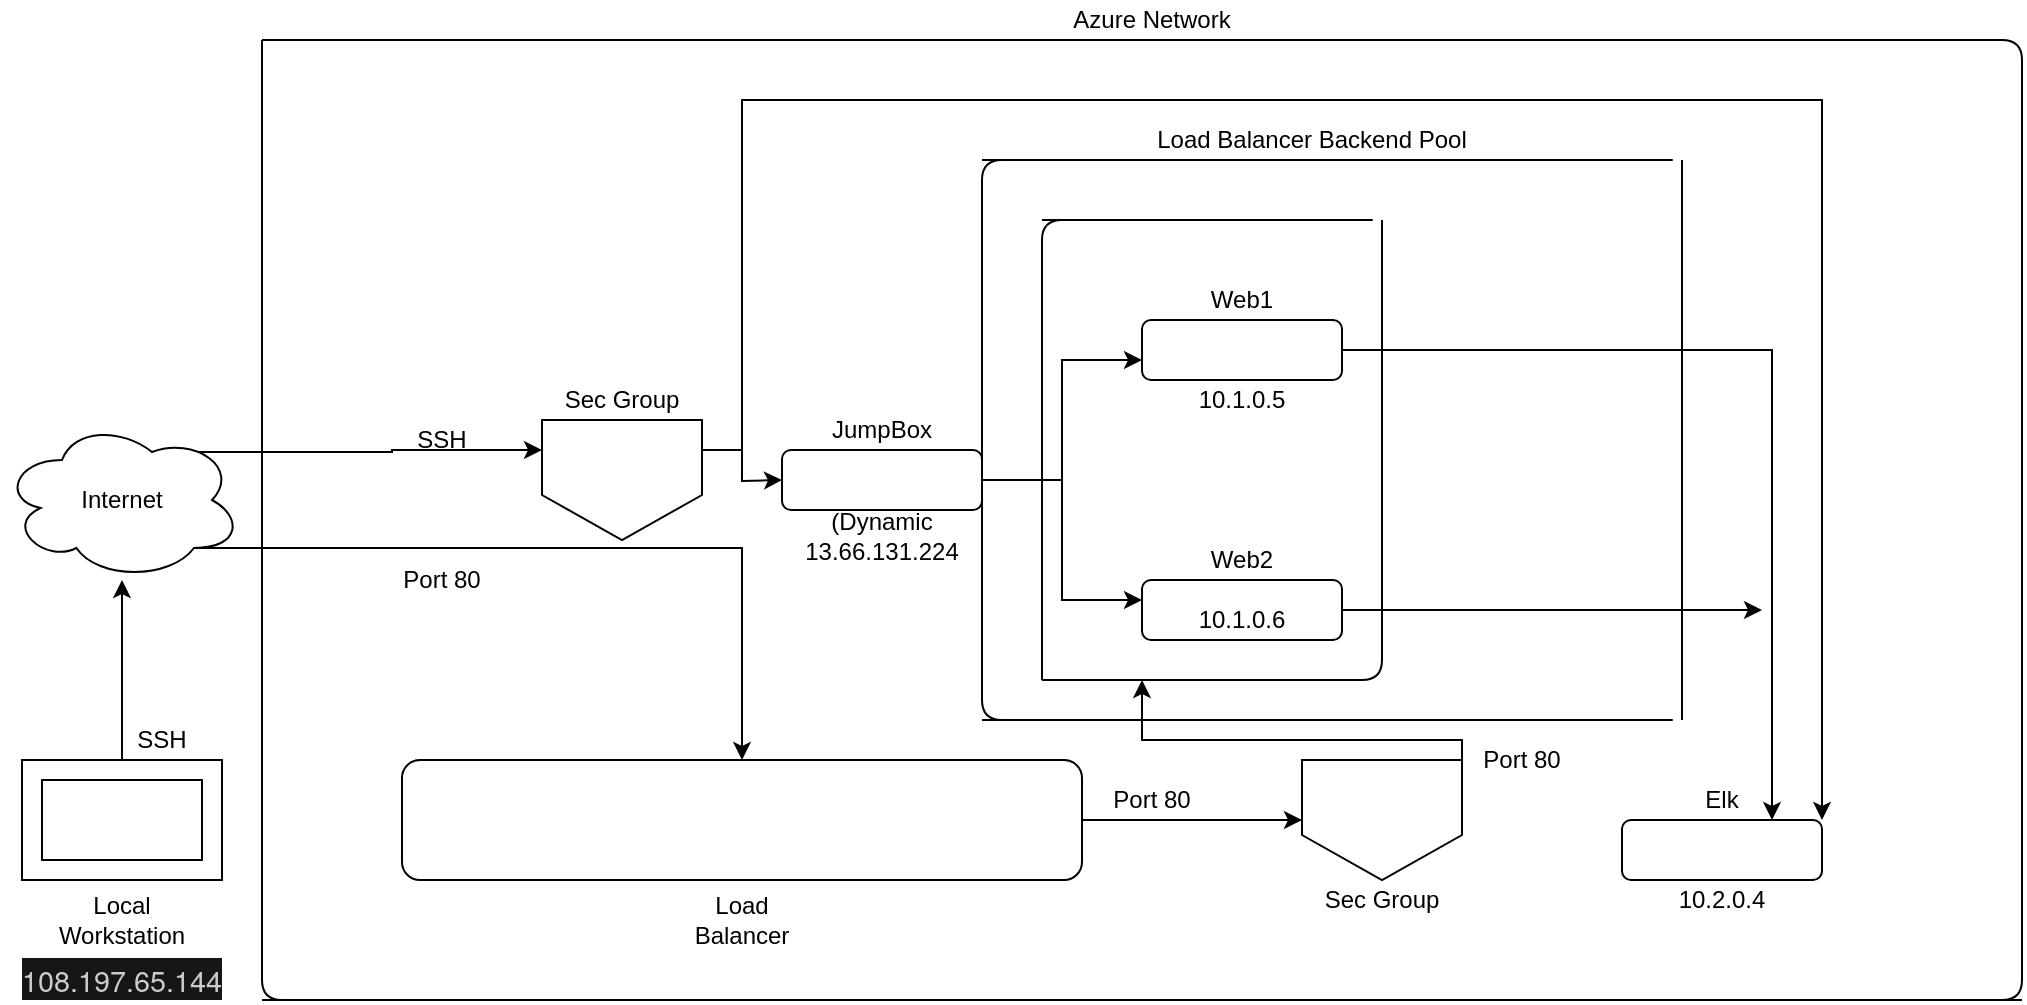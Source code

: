 <mxfile version="13.5.8" type="google"><diagram id="prtHgNgQTEPvFCAcTncT" name="Page-1"><mxGraphModel dx="682" dy="307" grid="1" gridSize="10" guides="1" tooltips="1" connect="1" arrows="1" fold="1" page="1" pageScale="1" pageWidth="1100" pageHeight="1700" math="0" shadow="0"><root><mxCell id="0"/><mxCell id="1" parent="0"/><mxCell id="GTSh0KbGShVwzNWn23Ib-3" style="edgeStyle=orthogonalEdgeStyle;rounded=0;orthogonalLoop=1;jettySize=auto;html=1;exitX=0.5;exitY=0;exitDx=0;exitDy=0;exitPerimeter=0;entryX=0.5;entryY=1;entryDx=0;entryDy=0;entryPerimeter=0;" parent="1" source="GTSh0KbGShVwzNWn23Ib-1" target="GTSh0KbGShVwzNWn23Ib-2" edge="1"><mxGeometry relative="1" as="geometry"/></mxCell><mxCell id="GTSh0KbGShVwzNWn23Ib-1" value="" style="verticalLabelPosition=bottom;verticalAlign=top;html=1;shape=mxgraph.basic.frame;dx=10;" parent="1" vertex="1"><mxGeometry x="40" y="1160" width="100" height="60" as="geometry"/></mxCell><mxCell id="GTSh0KbGShVwzNWn23Ib-5" style="edgeStyle=orthogonalEdgeStyle;rounded=0;orthogonalLoop=1;jettySize=auto;html=1;exitX=0.8;exitY=0.8;exitDx=0;exitDy=0;exitPerimeter=0;" parent="1" source="GTSh0KbGShVwzNWn23Ib-2" target="GTSh0KbGShVwzNWn23Ib-6" edge="1"><mxGeometry relative="1" as="geometry"><mxPoint x="360" y="1200" as="targetPoint"/></mxGeometry></mxCell><mxCell id="GTSh0KbGShVwzNWn23Ib-16" style="edgeStyle=orthogonalEdgeStyle;rounded=0;orthogonalLoop=1;jettySize=auto;html=1;exitX=0.625;exitY=0.2;exitDx=0;exitDy=0;exitPerimeter=0;entryX=0;entryY=0.25;entryDx=0;entryDy=0;" parent="1" source="GTSh0KbGShVwzNWn23Ib-2" target="GTSh0KbGShVwzNWn23Ib-13" edge="1"><mxGeometry relative="1" as="geometry"/></mxCell><mxCell id="GTSh0KbGShVwzNWn23Ib-2" value="" style="ellipse;shape=cloud;whiteSpace=wrap;html=1;" parent="1" vertex="1"><mxGeometry x="30" y="990" width="120" height="80" as="geometry"/></mxCell><mxCell id="GTSh0KbGShVwzNWn23Ib-15" style="edgeStyle=orthogonalEdgeStyle;rounded=0;orthogonalLoop=1;jettySize=auto;html=1;exitX=1;exitY=0.5;exitDx=0;exitDy=0;entryX=0;entryY=0.5;entryDx=0;entryDy=0;" parent="1" source="GTSh0KbGShVwzNWn23Ib-6" target="GTSh0KbGShVwzNWn23Ib-14" edge="1"><mxGeometry relative="1" as="geometry"/></mxCell><mxCell id="GTSh0KbGShVwzNWn23Ib-6" value="" style="rounded=1;whiteSpace=wrap;html=1;" parent="1" vertex="1"><mxGeometry x="230" y="1160" width="340" height="60" as="geometry"/></mxCell><mxCell id="GTSh0KbGShVwzNWn23Ib-7" value="Load Balancer" style="text;html=1;strokeColor=none;fillColor=none;align=center;verticalAlign=middle;whiteSpace=wrap;rounded=0;" parent="1" vertex="1"><mxGeometry x="380" y="1230" width="40" height="20" as="geometry"/></mxCell><mxCell id="GTSh0KbGShVwzNWn23Ib-8" value="Local Workstation" style="text;html=1;strokeColor=none;fillColor=none;align=center;verticalAlign=middle;whiteSpace=wrap;rounded=0;" parent="1" vertex="1"><mxGeometry x="70" y="1230" width="40" height="20" as="geometry"/></mxCell><mxCell id="GTSh0KbGShVwzNWn23Ib-10" value="SSH" style="text;html=1;strokeColor=none;fillColor=none;align=center;verticalAlign=middle;whiteSpace=wrap;rounded=0;" parent="1" vertex="1"><mxGeometry x="90" y="1140" width="40" height="20" as="geometry"/></mxCell><mxCell id="GTSh0KbGShVwzNWn23Ib-11" value="Internet" style="text;html=1;strokeColor=none;fillColor=none;align=center;verticalAlign=middle;whiteSpace=wrap;rounded=0;" parent="1" vertex="1"><mxGeometry x="70" y="1020" width="40" height="20" as="geometry"/></mxCell><mxCell id="GTSh0KbGShVwzNWn23Ib-12" value="Port 80" style="text;html=1;strokeColor=none;fillColor=none;align=center;verticalAlign=middle;whiteSpace=wrap;rounded=0;" parent="1" vertex="1"><mxGeometry x="220" y="1060" width="60" height="20" as="geometry"/></mxCell><mxCell id="GTSh0KbGShVwzNWn23Ib-24" style="edgeStyle=orthogonalEdgeStyle;rounded=0;orthogonalLoop=1;jettySize=auto;html=1;exitX=1;exitY=0.25;exitDx=0;exitDy=0;entryX=0;entryY=0.5;entryDx=0;entryDy=0;" parent="1" source="GTSh0KbGShVwzNWn23Ib-13" edge="1"><mxGeometry relative="1" as="geometry"><mxPoint x="420" y="1020" as="targetPoint"/></mxGeometry></mxCell><mxCell id="GTSh0KbGShVwzNWn23Ib-46" style="edgeStyle=orthogonalEdgeStyle;rounded=0;orthogonalLoop=1;jettySize=auto;html=1;exitX=1;exitY=0.25;exitDx=0;exitDy=0;entryX=1;entryY=0;entryDx=0;entryDy=0;" parent="1" source="GTSh0KbGShVwzNWn23Ib-13" target="GTSh0KbGShVwzNWn23Ib-32" edge="1"><mxGeometry relative="1" as="geometry"><mxPoint x="960" y="1190" as="targetPoint"/><Array as="points"><mxPoint x="400" y="1005"/><mxPoint x="400" y="830"/><mxPoint x="940" y="830"/></Array></mxGeometry></mxCell><mxCell id="GTSh0KbGShVwzNWn23Ib-13" value="" style="shape=offPageConnector;whiteSpace=wrap;html=1;" parent="1" vertex="1"><mxGeometry x="300" y="990" width="80" height="60" as="geometry"/></mxCell><mxCell id="GTSh0KbGShVwzNWn23Ib-36" style="edgeStyle=orthogonalEdgeStyle;rounded=0;orthogonalLoop=1;jettySize=auto;html=1;exitX=1;exitY=0.25;exitDx=0;exitDy=0;" parent="1" source="GTSh0KbGShVwzNWn23Ib-14" edge="1"><mxGeometry relative="1" as="geometry"><mxPoint x="600" y="1120" as="targetPoint"/><Array as="points"><mxPoint x="760" y="1150"/><mxPoint x="600" y="1150"/></Array></mxGeometry></mxCell><mxCell id="GTSh0KbGShVwzNWn23Ib-14" value="" style="shape=offPageConnector;whiteSpace=wrap;html=1;" parent="1" vertex="1"><mxGeometry x="680" y="1160" width="80" height="60" as="geometry"/></mxCell><mxCell id="GTSh0KbGShVwzNWn23Ib-17" value="Sec Group" style="text;html=1;strokeColor=none;fillColor=none;align=center;verticalAlign=middle;whiteSpace=wrap;rounded=0;" parent="1" vertex="1"><mxGeometry x="310" y="970" width="60" height="20" as="geometry"/></mxCell><mxCell id="GTSh0KbGShVwzNWn23Ib-18" value="Sec Group" style="text;html=1;strokeColor=none;fillColor=none;align=center;verticalAlign=middle;whiteSpace=wrap;rounded=0;" parent="1" vertex="1"><mxGeometry x="690" y="1220" width="60" height="20" as="geometry"/></mxCell><mxCell id="GTSh0KbGShVwzNWn23Ib-19" value="SSH" style="text;html=1;strokeColor=none;fillColor=none;align=center;verticalAlign=middle;whiteSpace=wrap;rounded=0;" parent="1" vertex="1"><mxGeometry x="230" y="990" width="40" height="20" as="geometry"/></mxCell><mxCell id="GTSh0KbGShVwzNWn23Ib-21" value="" style="endArrow=none;html=1;" parent="1" edge="1"><mxGeometry width="50" height="50" relative="1" as="geometry"><mxPoint x="1040" y="1280" as="sourcePoint"/><mxPoint x="160" y="800" as="targetPoint"/><Array as="points"><mxPoint x="910" y="1280"/><mxPoint x="1040" y="1280"/><mxPoint x="1040" y="1040"/><mxPoint x="1040" y="800"/></Array></mxGeometry></mxCell><mxCell id="GTSh0KbGShVwzNWn23Ib-22" value="" style="endArrow=none;html=1;" parent="1" edge="1"><mxGeometry width="50" height="50" relative="1" as="geometry"><mxPoint x="160" y="1280" as="sourcePoint"/><mxPoint x="160" y="800" as="targetPoint"/><Array as="points"><mxPoint x="920" y="1280"/><mxPoint x="160" y="1280"/></Array></mxGeometry></mxCell><mxCell id="GTSh0KbGShVwzNWn23Ib-25" style="edgeStyle=orthogonalEdgeStyle;rounded=0;orthogonalLoop=1;jettySize=auto;html=1;exitX=1;exitY=0.5;exitDx=0;exitDy=0;" parent="1" edge="1"><mxGeometry relative="1" as="geometry"><mxPoint x="600" y="1080" as="targetPoint"/><mxPoint x="520" y="1020" as="sourcePoint"/><Array as="points"><mxPoint x="560" y="1020"/></Array></mxGeometry></mxCell><mxCell id="GTSh0KbGShVwzNWn23Ib-26" style="edgeStyle=orthogonalEdgeStyle;rounded=0;orthogonalLoop=1;jettySize=auto;html=1;exitX=1;exitY=0.5;exitDx=0;exitDy=0;" parent="1" edge="1"><mxGeometry relative="1" as="geometry"><mxPoint x="600" y="960" as="targetPoint"/><mxPoint x="520" y="1020" as="sourcePoint"/><Array as="points"><mxPoint x="560" y="960"/></Array></mxGeometry></mxCell><mxCell id="GTSh0KbGShVwzNWn23Ib-27" value="" style="rounded=1;whiteSpace=wrap;html=1;" parent="1" vertex="1"><mxGeometry x="420" y="1005" width="100" height="30" as="geometry"/></mxCell><mxCell id="GTSh0KbGShVwzNWn23Ib-28" value="" style="rounded=1;whiteSpace=wrap;html=1;" parent="1" vertex="1"><mxGeometry x="600" y="940" width="100" height="30" as="geometry"/></mxCell><mxCell id="GTSh0KbGShVwzNWn23Ib-37" style="edgeStyle=orthogonalEdgeStyle;rounded=0;orthogonalLoop=1;jettySize=auto;html=1;exitX=1;exitY=0.5;exitDx=0;exitDy=0;" parent="1" source="GTSh0KbGShVwzNWn23Ib-29" edge="1"><mxGeometry relative="1" as="geometry"><mxPoint x="910" y="1085" as="targetPoint"/><Array as="points"><mxPoint x="850" y="1085"/><mxPoint x="850" y="1085"/></Array></mxGeometry></mxCell><mxCell id="GTSh0KbGShVwzNWn23Ib-29" value="" style="rounded=1;whiteSpace=wrap;html=1;" parent="1" vertex="1"><mxGeometry x="600" y="1070" width="100" height="30" as="geometry"/></mxCell><mxCell id="GTSh0KbGShVwzNWn23Ib-38" style="edgeStyle=orthogonalEdgeStyle;rounded=0;orthogonalLoop=1;jettySize=auto;html=1;exitX=1;exitY=0.5;exitDx=0;exitDy=0;entryX=0.75;entryY=0;entryDx=0;entryDy=0;" parent="1" source="GTSh0KbGShVwzNWn23Ib-28" target="GTSh0KbGShVwzNWn23Ib-32" edge="1"><mxGeometry relative="1" as="geometry"><mxPoint x="1000" y="955" as="targetPoint"/><mxPoint x="830" y="955" as="sourcePoint"/></mxGeometry></mxCell><mxCell id="GTSh0KbGShVwzNWn23Ib-32" value="" style="rounded=1;whiteSpace=wrap;html=1;" parent="1" vertex="1"><mxGeometry x="840" y="1190" width="100" height="30" as="geometry"/></mxCell><mxCell id="GTSh0KbGShVwzNWn23Ib-40" value="JumpBox" style="text;html=1;strokeColor=none;fillColor=none;align=center;verticalAlign=middle;whiteSpace=wrap;rounded=0;" parent="1" vertex="1"><mxGeometry x="450" y="985" width="40" height="20" as="geometry"/></mxCell><mxCell id="GTSh0KbGShVwzNWn23Ib-41" value="Web1" style="text;html=1;strokeColor=none;fillColor=none;align=center;verticalAlign=middle;whiteSpace=wrap;rounded=0;" parent="1" vertex="1"><mxGeometry x="630" y="920" width="40" height="20" as="geometry"/></mxCell><mxCell id="GTSh0KbGShVwzNWn23Ib-42" value="Web2" style="text;html=1;strokeColor=none;fillColor=none;align=center;verticalAlign=middle;whiteSpace=wrap;rounded=0;" parent="1" vertex="1"><mxGeometry x="630" y="1050" width="40" height="20" as="geometry"/></mxCell><mxCell id="GTSh0KbGShVwzNWn23Ib-43" value="Elk" style="text;html=1;strokeColor=none;fillColor=none;align=center;verticalAlign=middle;whiteSpace=wrap;rounded=0;" parent="1" vertex="1"><mxGeometry x="870" y="1170" width="40" height="20" as="geometry"/></mxCell><mxCell id="GTSh0KbGShVwzNWn23Ib-44" value="" style="endArrow=none;html=1;" parent="1" edge="1"><mxGeometry width="50" height="50" relative="1" as="geometry"><mxPoint x="720" y="890" as="sourcePoint"/><mxPoint x="550" y="1120" as="targetPoint"/><Array as="points"><mxPoint x="720" y="1120"/></Array></mxGeometry></mxCell><mxCell id="GTSh0KbGShVwzNWn23Ib-45" value="" style="endArrow=none;html=1;" parent="1" edge="1"><mxGeometry width="50" height="50" relative="1" as="geometry"><mxPoint x="550" y="890" as="sourcePoint"/><mxPoint x="550" y="1120" as="targetPoint"/><Array as="points"><mxPoint x="720" y="890"/><mxPoint x="550" y="890"/></Array></mxGeometry></mxCell><mxCell id="GTSh0KbGShVwzNWn23Ib-47" value="" style="endArrow=none;html=1;" parent="1" edge="1"><mxGeometry width="50" height="50" relative="1" as="geometry"><mxPoint x="520" y="1140" as="sourcePoint"/><mxPoint x="520" y="860" as="targetPoint"/><Array as="points"><mxPoint x="870" y="1140"/><mxPoint x="520" y="1140"/><mxPoint x="520" y="860"/><mxPoint x="870" y="860"/></Array></mxGeometry></mxCell><mxCell id="GTSh0KbGShVwzNWn23Ib-48" value="" style="endArrow=none;html=1;" parent="1" edge="1"><mxGeometry width="50" height="50" relative="1" as="geometry"><mxPoint x="870" y="1140" as="sourcePoint"/><mxPoint x="870" y="860" as="targetPoint"/></mxGeometry></mxCell><mxCell id="GTSh0KbGShVwzNWn23Ib-49" value="Load Balancer Backend Pool" style="text;html=1;strokeColor=none;fillColor=none;align=center;verticalAlign=middle;whiteSpace=wrap;rounded=0;" parent="1" vertex="1"><mxGeometry x="590" y="840" width="190" height="20" as="geometry"/></mxCell><mxCell id="GTSh0KbGShVwzNWn23Ib-51" value="Port 80" style="text;html=1;strokeColor=none;fillColor=none;align=center;verticalAlign=middle;whiteSpace=wrap;rounded=0;" parent="1" vertex="1"><mxGeometry x="580" y="1170" width="50" height="20" as="geometry"/></mxCell><mxCell id="GTSh0KbGShVwzNWn23Ib-52" value="Port 80" style="text;html=1;strokeColor=none;fillColor=none;align=center;verticalAlign=middle;whiteSpace=wrap;rounded=0;" parent="1" vertex="1"><mxGeometry x="740" y="1150" width="100" height="20" as="geometry"/></mxCell><mxCell id="GTSh0KbGShVwzNWn23Ib-53" value="Azure Network" style="text;html=1;strokeColor=none;fillColor=none;align=center;verticalAlign=middle;whiteSpace=wrap;rounded=0;" parent="1" vertex="1"><mxGeometry x="425" y="780" width="360" height="20" as="geometry"/></mxCell><mxCell id="cCT3iTj01uq2Mhm07tH_-2" value="&lt;span style=&quot;color: rgb(204 , 204 , 204) ; font-family: &amp;#34;ddg_proximanova&amp;#34; , &amp;#34;ddg_proximanova_ui_0&amp;#34; , &amp;#34;ddg_proximanova_ui_1&amp;#34; , &amp;#34;ddg_proximanova_ui_2&amp;#34; , &amp;#34;ddg_proximanova_ui_3&amp;#34; , &amp;#34;ddg_proximanova_ui_4&amp;#34; , &amp;#34;ddg_proximanova_ui_5&amp;#34; , &amp;#34;ddg_proximanova_ui_6&amp;#34; , &amp;#34;proxima nova&amp;#34; , &amp;#34;helvetica neue&amp;#34; , &amp;#34;helvetica&amp;#34; , &amp;#34;segoe ui&amp;#34; , &amp;#34;nimbus sans l&amp;#34; , &amp;#34;liberation sans&amp;#34; , &amp;#34;open sans&amp;#34; , &amp;#34;freesans&amp;#34; , &amp;#34;arial&amp;#34; , sans-serif ; font-size: 14.4px ; background-color: rgb(22 , 22 , 22)&quot;&gt;108.197.65.144&lt;/span&gt;" style="text;html=1;strokeColor=none;fillColor=none;align=center;verticalAlign=middle;whiteSpace=wrap;rounded=0;" vertex="1" parent="1"><mxGeometry x="70" y="1260" width="40" height="20" as="geometry"/></mxCell><mxCell id="cCT3iTj01uq2Mhm07tH_-3" value="(Dynamic 13.66.131.224" style="text;html=1;strokeColor=none;fillColor=none;align=center;verticalAlign=middle;whiteSpace=wrap;rounded=0;" vertex="1" parent="1"><mxGeometry x="450" y="1035" width="40" height="25" as="geometry"/></mxCell><mxCell id="cCT3iTj01uq2Mhm07tH_-4" value="10.1.0.5" style="text;html=1;strokeColor=none;fillColor=none;align=center;verticalAlign=middle;whiteSpace=wrap;rounded=0;" vertex="1" parent="1"><mxGeometry x="630" y="970" width="40" height="20" as="geometry"/></mxCell><mxCell id="cCT3iTj01uq2Mhm07tH_-5" value="10.1.0.6" style="text;html=1;strokeColor=none;fillColor=none;align=center;verticalAlign=middle;whiteSpace=wrap;rounded=0;" vertex="1" parent="1"><mxGeometry x="630" y="1080" width="40" height="20" as="geometry"/></mxCell><mxCell id="cCT3iTj01uq2Mhm07tH_-7" value="10.2.0.4" style="text;html=1;strokeColor=none;fillColor=none;align=center;verticalAlign=middle;whiteSpace=wrap;rounded=0;" vertex="1" parent="1"><mxGeometry x="870" y="1220" width="40" height="20" as="geometry"/></mxCell></root></mxGraphModel></diagram></mxfile>